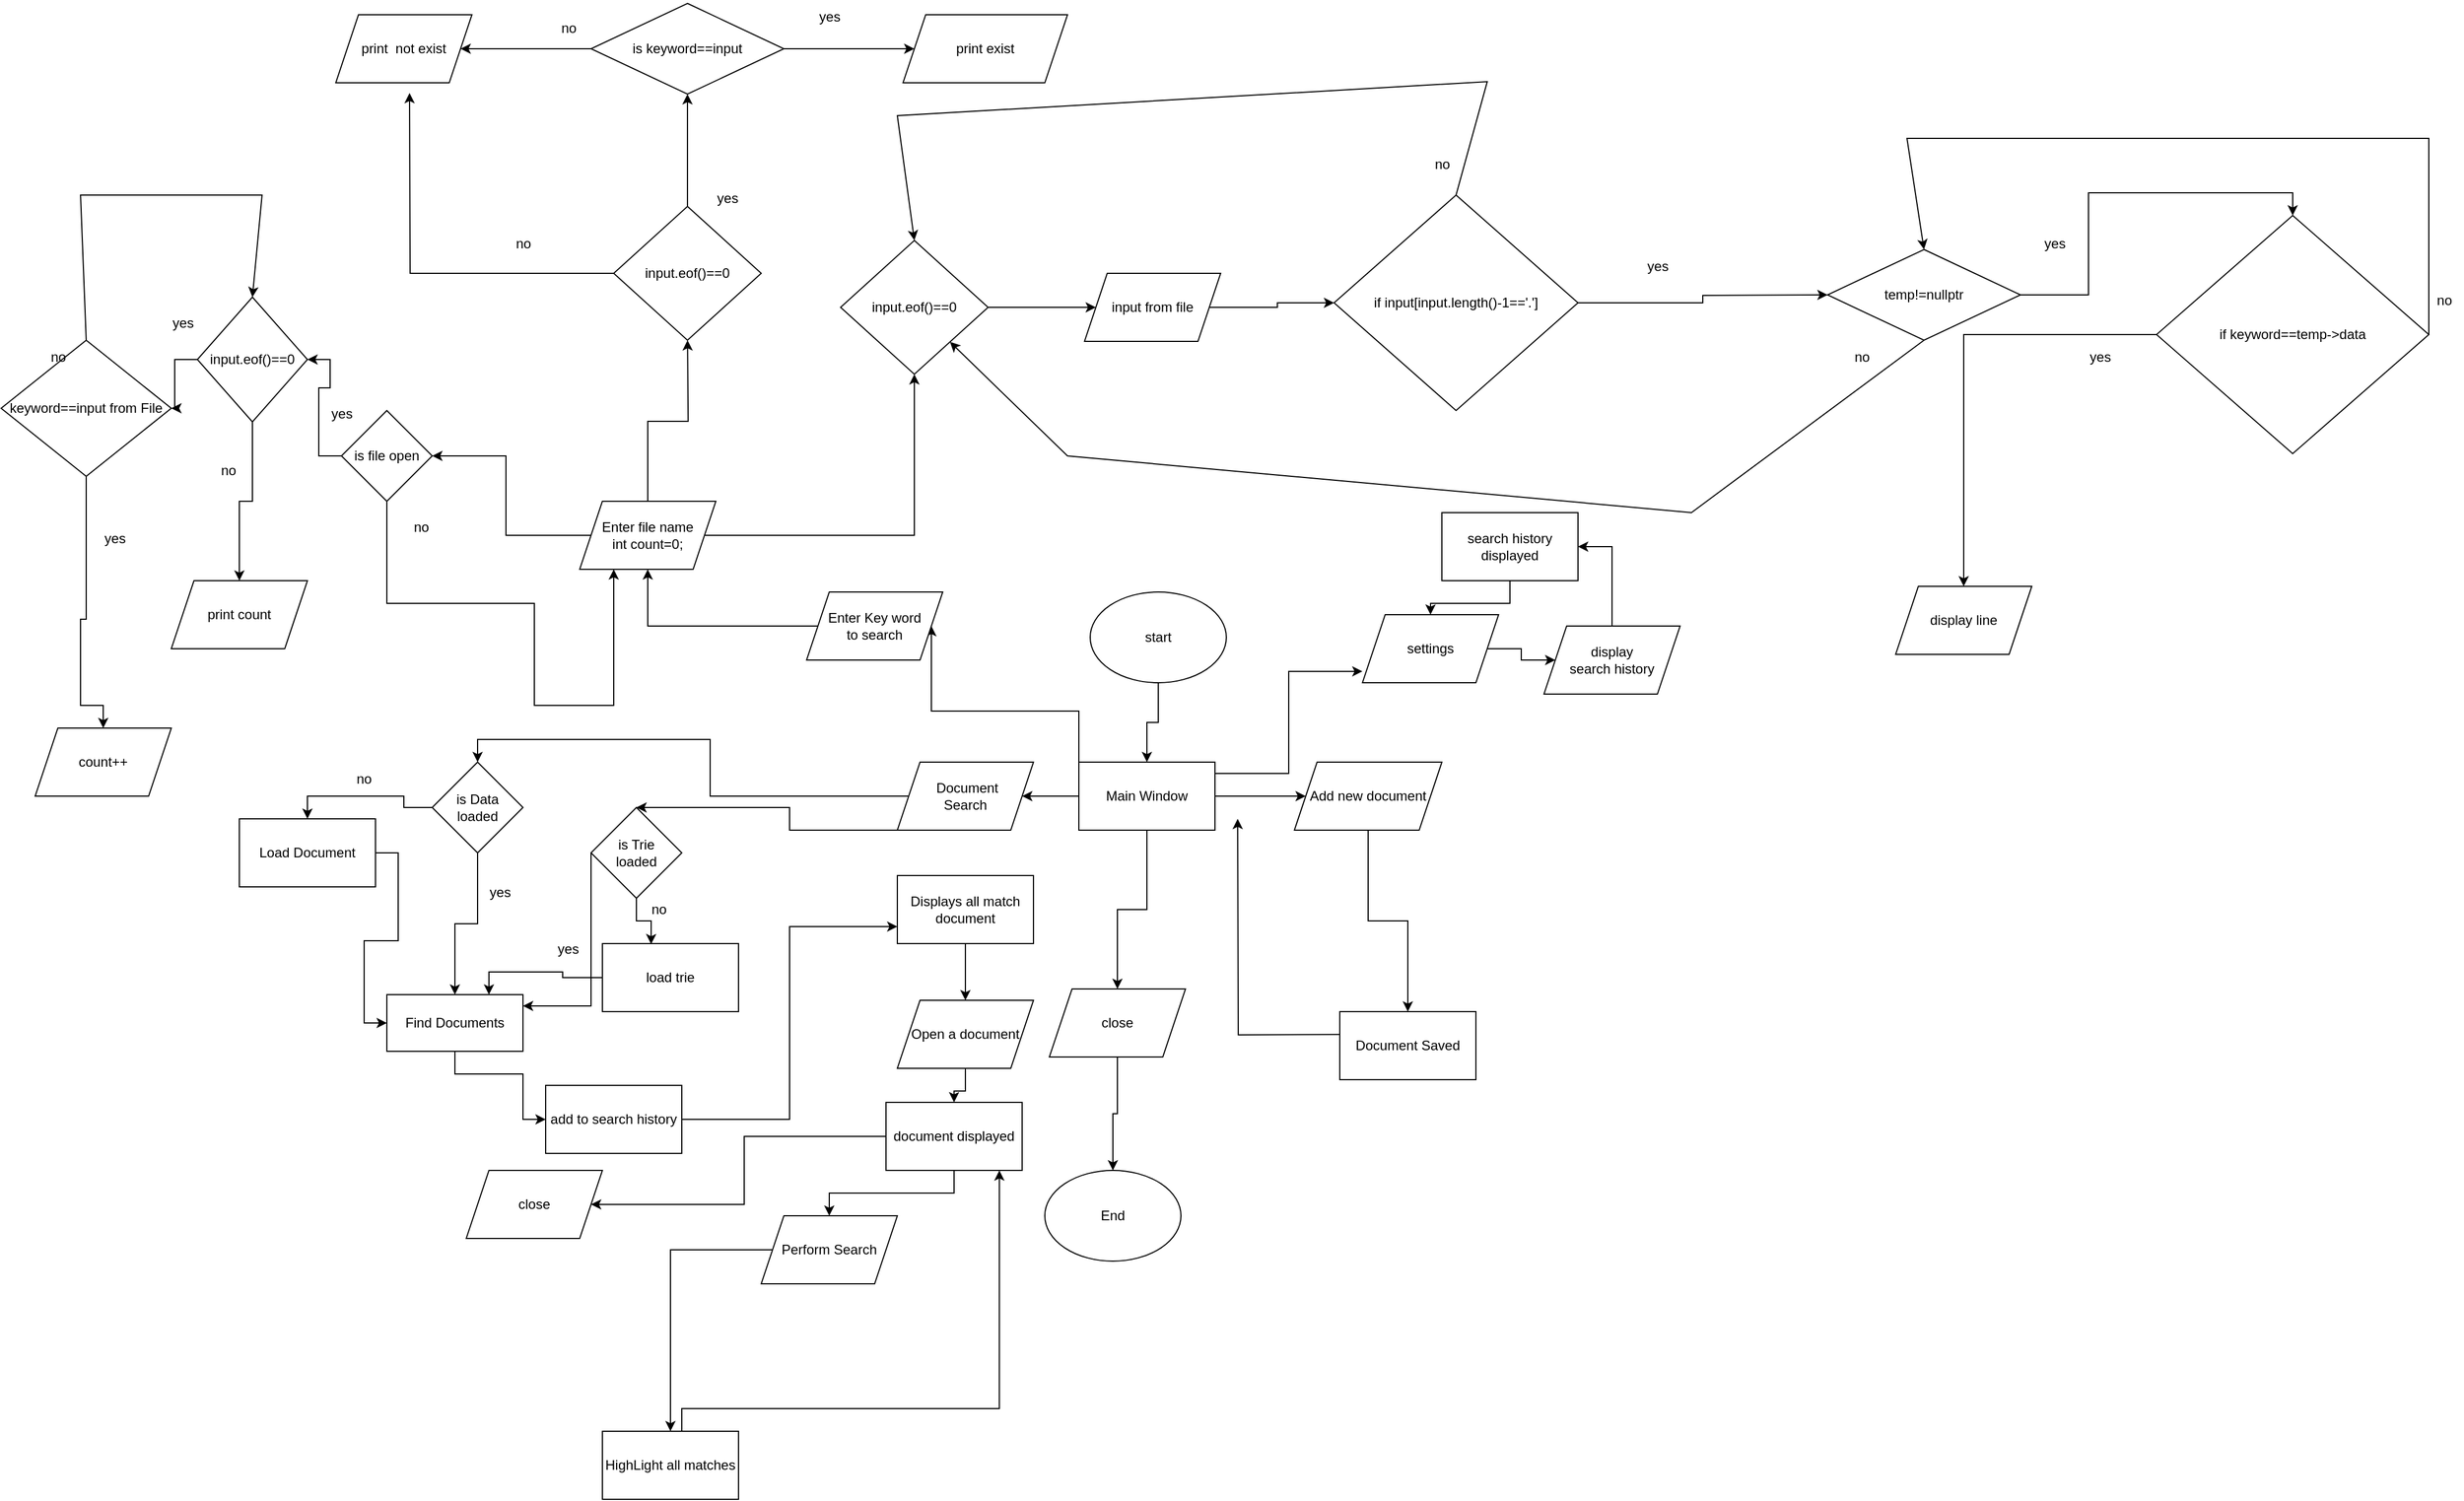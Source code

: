 <mxfile version="22.1.4" type="device">
  <diagram id="C5RBs43oDa-KdzZeNtuy" name="Page-1">
    <mxGraphModel dx="2083" dy="1688" grid="1" gridSize="10" guides="1" tooltips="1" connect="1" arrows="1" fold="1" page="1" pageScale="1" pageWidth="827" pageHeight="1169" math="0" shadow="0">
      <root>
        <mxCell id="WIyWlLk6GJQsqaUBKTNV-0" />
        <mxCell id="WIyWlLk6GJQsqaUBKTNV-1" parent="WIyWlLk6GJQsqaUBKTNV-0" />
        <mxCell id="SZy2DnvqH9q7Aidjh8Kh-2" style="edgeStyle=orthogonalEdgeStyle;rounded=0;orthogonalLoop=1;jettySize=auto;html=1;" parent="WIyWlLk6GJQsqaUBKTNV-1" source="SZy2DnvqH9q7Aidjh8Kh-0" target="SZy2DnvqH9q7Aidjh8Kh-1" edge="1">
          <mxGeometry relative="1" as="geometry" />
        </mxCell>
        <mxCell id="SZy2DnvqH9q7Aidjh8Kh-0" value="start" style="ellipse;whiteSpace=wrap;html=1;" parent="WIyWlLk6GJQsqaUBKTNV-1" vertex="1">
          <mxGeometry x="330" y="90" width="120" height="80" as="geometry" />
        </mxCell>
        <mxCell id="SZy2DnvqH9q7Aidjh8Kh-4" style="edgeStyle=orthogonalEdgeStyle;rounded=0;orthogonalLoop=1;jettySize=auto;html=1;entryX=1;entryY=0.5;entryDx=0;entryDy=0;" parent="WIyWlLk6GJQsqaUBKTNV-1" source="SZy2DnvqH9q7Aidjh8Kh-1" target="SZy2DnvqH9q7Aidjh8Kh-3" edge="1">
          <mxGeometry relative="1" as="geometry" />
        </mxCell>
        <mxCell id="SZy2DnvqH9q7Aidjh8Kh-19" style="edgeStyle=orthogonalEdgeStyle;rounded=0;orthogonalLoop=1;jettySize=auto;html=1;entryX=0;entryY=0.5;entryDx=0;entryDy=0;" parent="WIyWlLk6GJQsqaUBKTNV-1" source="SZy2DnvqH9q7Aidjh8Kh-1" target="SZy2DnvqH9q7Aidjh8Kh-18" edge="1">
          <mxGeometry relative="1" as="geometry" />
        </mxCell>
        <mxCell id="SZy2DnvqH9q7Aidjh8Kh-24" style="edgeStyle=orthogonalEdgeStyle;rounded=0;orthogonalLoop=1;jettySize=auto;html=1;entryX=0.5;entryY=0;entryDx=0;entryDy=0;" parent="WIyWlLk6GJQsqaUBKTNV-1" source="SZy2DnvqH9q7Aidjh8Kh-1" target="SZy2DnvqH9q7Aidjh8Kh-23" edge="1">
          <mxGeometry relative="1" as="geometry" />
        </mxCell>
        <mxCell id="oERIax1pWYj0Qw-6-vQE-2" style="edgeStyle=orthogonalEdgeStyle;rounded=0;orthogonalLoop=1;jettySize=auto;html=1;exitX=0;exitY=0;exitDx=0;exitDy=0;entryX=1;entryY=0.5;entryDx=0;entryDy=0;" parent="WIyWlLk6GJQsqaUBKTNV-1" source="SZy2DnvqH9q7Aidjh8Kh-1" target="oERIax1pWYj0Qw-6-vQE-0" edge="1">
          <mxGeometry relative="1" as="geometry" />
        </mxCell>
        <mxCell id="SZy2DnvqH9q7Aidjh8Kh-1" value="Main Window" style="rounded=0;whiteSpace=wrap;html=1;" parent="WIyWlLk6GJQsqaUBKTNV-1" vertex="1">
          <mxGeometry x="320" y="240" width="120" height="60" as="geometry" />
        </mxCell>
        <mxCell id="cHLCm-KbOeKaRvenmFyr-2" style="edgeStyle=orthogonalEdgeStyle;rounded=0;orthogonalLoop=1;jettySize=auto;html=1;entryX=0.5;entryY=0;entryDx=0;entryDy=0;" parent="WIyWlLk6GJQsqaUBKTNV-1" source="SZy2DnvqH9q7Aidjh8Kh-3" target="cHLCm-KbOeKaRvenmFyr-1" edge="1">
          <mxGeometry relative="1" as="geometry" />
        </mxCell>
        <mxCell id="cHLCm-KbOeKaRvenmFyr-12" style="edgeStyle=orthogonalEdgeStyle;rounded=0;orthogonalLoop=1;jettySize=auto;html=1;entryX=0.5;entryY=0;entryDx=0;entryDy=0;" parent="WIyWlLk6GJQsqaUBKTNV-1" source="SZy2DnvqH9q7Aidjh8Kh-3" target="cHLCm-KbOeKaRvenmFyr-11" edge="1">
          <mxGeometry relative="1" as="geometry">
            <Array as="points">
              <mxPoint x="65" y="300" />
              <mxPoint x="65" y="280" />
            </Array>
          </mxGeometry>
        </mxCell>
        <mxCell id="SZy2DnvqH9q7Aidjh8Kh-3" value="&amp;nbsp;Document&lt;br&gt;Search" style="shape=parallelogram;perimeter=parallelogramPerimeter;whiteSpace=wrap;html=1;fixedSize=1;" parent="WIyWlLk6GJQsqaUBKTNV-1" vertex="1">
          <mxGeometry x="160" y="240" width="120" height="60" as="geometry" />
        </mxCell>
        <mxCell id="SZy2DnvqH9q7Aidjh8Kh-8" style="edgeStyle=orthogonalEdgeStyle;rounded=0;orthogonalLoop=1;jettySize=auto;html=1;entryX=0.5;entryY=0;entryDx=0;entryDy=0;" parent="WIyWlLk6GJQsqaUBKTNV-1" source="SZy2DnvqH9q7Aidjh8Kh-5" target="SZy2DnvqH9q7Aidjh8Kh-7" edge="1">
          <mxGeometry relative="1" as="geometry" />
        </mxCell>
        <mxCell id="SZy2DnvqH9q7Aidjh8Kh-5" value="Displays all match document" style="rounded=0;whiteSpace=wrap;html=1;" parent="WIyWlLk6GJQsqaUBKTNV-1" vertex="1">
          <mxGeometry x="160" y="340" width="120" height="60" as="geometry" />
        </mxCell>
        <mxCell id="SZy2DnvqH9q7Aidjh8Kh-10" style="edgeStyle=orthogonalEdgeStyle;rounded=0;orthogonalLoop=1;jettySize=auto;html=1;entryX=0.5;entryY=0;entryDx=0;entryDy=0;" parent="WIyWlLk6GJQsqaUBKTNV-1" source="SZy2DnvqH9q7Aidjh8Kh-7" target="SZy2DnvqH9q7Aidjh8Kh-9" edge="1">
          <mxGeometry relative="1" as="geometry" />
        </mxCell>
        <mxCell id="SZy2DnvqH9q7Aidjh8Kh-7" value="Open a document" style="shape=parallelogram;perimeter=parallelogramPerimeter;whiteSpace=wrap;html=1;fixedSize=1;" parent="WIyWlLk6GJQsqaUBKTNV-1" vertex="1">
          <mxGeometry x="160" y="450" width="120" height="60" as="geometry" />
        </mxCell>
        <mxCell id="SZy2DnvqH9q7Aidjh8Kh-12" style="edgeStyle=orthogonalEdgeStyle;rounded=0;orthogonalLoop=1;jettySize=auto;html=1;entryX=0.5;entryY=0;entryDx=0;entryDy=0;" parent="WIyWlLk6GJQsqaUBKTNV-1" source="SZy2DnvqH9q7Aidjh8Kh-9" target="SZy2DnvqH9q7Aidjh8Kh-11" edge="1">
          <mxGeometry relative="1" as="geometry" />
        </mxCell>
        <mxCell id="SZy2DnvqH9q7Aidjh8Kh-16" style="edgeStyle=orthogonalEdgeStyle;rounded=0;orthogonalLoop=1;jettySize=auto;html=1;entryX=1;entryY=0.5;entryDx=0;entryDy=0;" parent="WIyWlLk6GJQsqaUBKTNV-1" source="SZy2DnvqH9q7Aidjh8Kh-9" target="SZy2DnvqH9q7Aidjh8Kh-15" edge="1">
          <mxGeometry relative="1" as="geometry" />
        </mxCell>
        <mxCell id="SZy2DnvqH9q7Aidjh8Kh-9" value="document displayed" style="rounded=0;whiteSpace=wrap;html=1;" parent="WIyWlLk6GJQsqaUBKTNV-1" vertex="1">
          <mxGeometry x="150" y="540" width="120" height="60" as="geometry" />
        </mxCell>
        <mxCell id="SZy2DnvqH9q7Aidjh8Kh-14" style="edgeStyle=orthogonalEdgeStyle;rounded=0;orthogonalLoop=1;jettySize=auto;html=1;entryX=0.5;entryY=0;entryDx=0;entryDy=0;" parent="WIyWlLk6GJQsqaUBKTNV-1" source="SZy2DnvqH9q7Aidjh8Kh-11" target="SZy2DnvqH9q7Aidjh8Kh-13" edge="1">
          <mxGeometry relative="1" as="geometry" />
        </mxCell>
        <mxCell id="SZy2DnvqH9q7Aidjh8Kh-11" value="Perform Search" style="shape=parallelogram;perimeter=parallelogramPerimeter;whiteSpace=wrap;html=1;fixedSize=1;" parent="WIyWlLk6GJQsqaUBKTNV-1" vertex="1">
          <mxGeometry x="40" y="640" width="120" height="60" as="geometry" />
        </mxCell>
        <mxCell id="SZy2DnvqH9q7Aidjh8Kh-27" style="edgeStyle=orthogonalEdgeStyle;rounded=0;orthogonalLoop=1;jettySize=auto;html=1;entryX=0.75;entryY=1;entryDx=0;entryDy=0;" parent="WIyWlLk6GJQsqaUBKTNV-1" edge="1">
          <mxGeometry relative="1" as="geometry">
            <Array as="points">
              <mxPoint x="-30.07" y="810" />
              <mxPoint x="249.93" y="810" />
            </Array>
            <mxPoint x="-30.003" y="830" as="sourcePoint" />
            <mxPoint x="249.93" y="600" as="targetPoint" />
          </mxGeometry>
        </mxCell>
        <mxCell id="SZy2DnvqH9q7Aidjh8Kh-13" value="HighLight all matches" style="rounded=0;whiteSpace=wrap;html=1;" parent="WIyWlLk6GJQsqaUBKTNV-1" vertex="1">
          <mxGeometry x="-100" y="830" width="120" height="60" as="geometry" />
        </mxCell>
        <mxCell id="SZy2DnvqH9q7Aidjh8Kh-15" value="close" style="shape=parallelogram;perimeter=parallelogramPerimeter;whiteSpace=wrap;html=1;fixedSize=1;" parent="WIyWlLk6GJQsqaUBKTNV-1" vertex="1">
          <mxGeometry x="-220" y="600" width="120" height="60" as="geometry" />
        </mxCell>
        <mxCell id="SZy2DnvqH9q7Aidjh8Kh-21" style="edgeStyle=orthogonalEdgeStyle;rounded=0;orthogonalLoop=1;jettySize=auto;html=1;entryX=0.5;entryY=0;entryDx=0;entryDy=0;" parent="WIyWlLk6GJQsqaUBKTNV-1" source="SZy2DnvqH9q7Aidjh8Kh-18" target="SZy2DnvqH9q7Aidjh8Kh-20" edge="1">
          <mxGeometry relative="1" as="geometry" />
        </mxCell>
        <mxCell id="SZy2DnvqH9q7Aidjh8Kh-18" value="Add new document" style="shape=parallelogram;perimeter=parallelogramPerimeter;whiteSpace=wrap;html=1;fixedSize=1;" parent="WIyWlLk6GJQsqaUBKTNV-1" vertex="1">
          <mxGeometry x="510" y="240" width="130" height="60" as="geometry" />
        </mxCell>
        <mxCell id="SZy2DnvqH9q7Aidjh8Kh-22" style="edgeStyle=orthogonalEdgeStyle;rounded=0;orthogonalLoop=1;jettySize=auto;html=1;entryX=0.75;entryY=1;entryDx=0;entryDy=0;" parent="WIyWlLk6GJQsqaUBKTNV-1" edge="1">
          <mxGeometry relative="1" as="geometry">
            <mxPoint x="590" y="480" as="sourcePoint" />
            <mxPoint x="460" y="290" as="targetPoint" />
          </mxGeometry>
        </mxCell>
        <mxCell id="SZy2DnvqH9q7Aidjh8Kh-20" value="Document Saved" style="rounded=0;whiteSpace=wrap;html=1;" parent="WIyWlLk6GJQsqaUBKTNV-1" vertex="1">
          <mxGeometry x="550" y="460" width="120" height="60" as="geometry" />
        </mxCell>
        <mxCell id="SZy2DnvqH9q7Aidjh8Kh-26" style="edgeStyle=orthogonalEdgeStyle;rounded=0;orthogonalLoop=1;jettySize=auto;html=1;" parent="WIyWlLk6GJQsqaUBKTNV-1" source="SZy2DnvqH9q7Aidjh8Kh-23" target="SZy2DnvqH9q7Aidjh8Kh-25" edge="1">
          <mxGeometry relative="1" as="geometry" />
        </mxCell>
        <mxCell id="SZy2DnvqH9q7Aidjh8Kh-23" value="close" style="shape=parallelogram;perimeter=parallelogramPerimeter;whiteSpace=wrap;html=1;fixedSize=1;" parent="WIyWlLk6GJQsqaUBKTNV-1" vertex="1">
          <mxGeometry x="294" y="440" width="120" height="60" as="geometry" />
        </mxCell>
        <mxCell id="SZy2DnvqH9q7Aidjh8Kh-25" value="End" style="ellipse;whiteSpace=wrap;html=1;" parent="WIyWlLk6GJQsqaUBKTNV-1" vertex="1">
          <mxGeometry x="290" y="600" width="120" height="80" as="geometry" />
        </mxCell>
        <mxCell id="cHLCm-KbOeKaRvenmFyr-4" value="" style="edgeStyle=orthogonalEdgeStyle;rounded=0;orthogonalLoop=1;jettySize=auto;html=1;" parent="WIyWlLk6GJQsqaUBKTNV-1" source="cHLCm-KbOeKaRvenmFyr-1" target="cHLCm-KbOeKaRvenmFyr-3" edge="1">
          <mxGeometry relative="1" as="geometry" />
        </mxCell>
        <mxCell id="cHLCm-KbOeKaRvenmFyr-19" style="edgeStyle=orthogonalEdgeStyle;rounded=0;orthogonalLoop=1;jettySize=auto;html=1;entryX=0.5;entryY=0;entryDx=0;entryDy=0;" parent="WIyWlLk6GJQsqaUBKTNV-1" source="cHLCm-KbOeKaRvenmFyr-1" target="cHLCm-KbOeKaRvenmFyr-6" edge="1">
          <mxGeometry relative="1" as="geometry" />
        </mxCell>
        <mxCell id="cHLCm-KbOeKaRvenmFyr-1" value="is Data &lt;br&gt;loaded" style="rhombus;whiteSpace=wrap;html=1;" parent="WIyWlLk6GJQsqaUBKTNV-1" vertex="1">
          <mxGeometry x="-250" y="240" width="80" height="80" as="geometry" />
        </mxCell>
        <mxCell id="NJsa9bvgBDqHbi6Z6qVn-8" style="edgeStyle=orthogonalEdgeStyle;rounded=0;orthogonalLoop=1;jettySize=auto;html=1;entryX=0;entryY=0.5;entryDx=0;entryDy=0;" edge="1" parent="WIyWlLk6GJQsqaUBKTNV-1" source="cHLCm-KbOeKaRvenmFyr-3" target="NJsa9bvgBDqHbi6Z6qVn-7">
          <mxGeometry relative="1" as="geometry">
            <Array as="points">
              <mxPoint x="-230" y="515" />
              <mxPoint x="-170" y="515" />
              <mxPoint x="-170" y="555" />
            </Array>
          </mxGeometry>
        </mxCell>
        <mxCell id="cHLCm-KbOeKaRvenmFyr-3" value="Find Documents" style="rounded=0;whiteSpace=wrap;html=1;" parent="WIyWlLk6GJQsqaUBKTNV-1" vertex="1">
          <mxGeometry x="-290" y="445" width="120" height="50" as="geometry" />
        </mxCell>
        <mxCell id="cHLCm-KbOeKaRvenmFyr-5" value="yes" style="text;html=1;strokeColor=none;fillColor=none;align=center;verticalAlign=middle;whiteSpace=wrap;rounded=0;" parent="WIyWlLk6GJQsqaUBKTNV-1" vertex="1">
          <mxGeometry x="-220" y="340" width="60" height="30" as="geometry" />
        </mxCell>
        <mxCell id="cHLCm-KbOeKaRvenmFyr-8" style="edgeStyle=orthogonalEdgeStyle;rounded=0;orthogonalLoop=1;jettySize=auto;html=1;entryX=0;entryY=0.5;entryDx=0;entryDy=0;" parent="WIyWlLk6GJQsqaUBKTNV-1" source="cHLCm-KbOeKaRvenmFyr-6" target="cHLCm-KbOeKaRvenmFyr-3" edge="1">
          <mxGeometry relative="1" as="geometry" />
        </mxCell>
        <mxCell id="cHLCm-KbOeKaRvenmFyr-6" value="Load Document" style="rounded=0;whiteSpace=wrap;html=1;" parent="WIyWlLk6GJQsqaUBKTNV-1" vertex="1">
          <mxGeometry x="-420" y="290" width="120" height="60" as="geometry" />
        </mxCell>
        <mxCell id="cHLCm-KbOeKaRvenmFyr-14" style="edgeStyle=orthogonalEdgeStyle;rounded=0;orthogonalLoop=1;jettySize=auto;html=1;" parent="WIyWlLk6GJQsqaUBKTNV-1" source="cHLCm-KbOeKaRvenmFyr-11" target="cHLCm-KbOeKaRvenmFyr-3" edge="1">
          <mxGeometry relative="1" as="geometry">
            <Array as="points">
              <mxPoint x="-110" y="455" />
            </Array>
          </mxGeometry>
        </mxCell>
        <mxCell id="cHLCm-KbOeKaRvenmFyr-11" value="is Trie &lt;br&gt;loaded" style="rhombus;whiteSpace=wrap;html=1;" parent="WIyWlLk6GJQsqaUBKTNV-1" vertex="1">
          <mxGeometry x="-110" y="280" width="80" height="80" as="geometry" />
        </mxCell>
        <mxCell id="cHLCm-KbOeKaRvenmFyr-15" value="yes" style="text;html=1;strokeColor=none;fillColor=none;align=center;verticalAlign=middle;whiteSpace=wrap;rounded=0;" parent="WIyWlLk6GJQsqaUBKTNV-1" vertex="1">
          <mxGeometry x="-160" y="390" width="60" height="30" as="geometry" />
        </mxCell>
        <mxCell id="cHLCm-KbOeKaRvenmFyr-20" value="no" style="text;html=1;strokeColor=none;fillColor=none;align=center;verticalAlign=middle;whiteSpace=wrap;rounded=0;" parent="WIyWlLk6GJQsqaUBKTNV-1" vertex="1">
          <mxGeometry x="-340" y="240" width="60" height="30" as="geometry" />
        </mxCell>
        <mxCell id="cHLCm-KbOeKaRvenmFyr-24" style="edgeStyle=orthogonalEdgeStyle;rounded=0;orthogonalLoop=1;jettySize=auto;html=1;entryX=0.75;entryY=0;entryDx=0;entryDy=0;" parent="WIyWlLk6GJQsqaUBKTNV-1" source="cHLCm-KbOeKaRvenmFyr-21" target="cHLCm-KbOeKaRvenmFyr-3" edge="1">
          <mxGeometry relative="1" as="geometry" />
        </mxCell>
        <mxCell id="cHLCm-KbOeKaRvenmFyr-21" value="load trie" style="rounded=0;whiteSpace=wrap;html=1;" parent="WIyWlLk6GJQsqaUBKTNV-1" vertex="1">
          <mxGeometry x="-100" y="400" width="120" height="60" as="geometry" />
        </mxCell>
        <mxCell id="cHLCm-KbOeKaRvenmFyr-22" style="edgeStyle=orthogonalEdgeStyle;rounded=0;orthogonalLoop=1;jettySize=auto;html=1;entryX=0.358;entryY=0.009;entryDx=0;entryDy=0;entryPerimeter=0;" parent="WIyWlLk6GJQsqaUBKTNV-1" source="cHLCm-KbOeKaRvenmFyr-11" target="cHLCm-KbOeKaRvenmFyr-21" edge="1">
          <mxGeometry relative="1" as="geometry" />
        </mxCell>
        <mxCell id="cHLCm-KbOeKaRvenmFyr-23" value="no" style="text;html=1;strokeColor=none;fillColor=none;align=center;verticalAlign=middle;whiteSpace=wrap;rounded=0;" parent="WIyWlLk6GJQsqaUBKTNV-1" vertex="1">
          <mxGeometry x="-80" y="355" width="60" height="30" as="geometry" />
        </mxCell>
        <mxCell id="oERIax1pWYj0Qw-6-vQE-4" value="" style="edgeStyle=orthogonalEdgeStyle;rounded=0;orthogonalLoop=1;jettySize=auto;html=1;" parent="WIyWlLk6GJQsqaUBKTNV-1" source="oERIax1pWYj0Qw-6-vQE-0" target="oERIax1pWYj0Qw-6-vQE-3" edge="1">
          <mxGeometry relative="1" as="geometry" />
        </mxCell>
        <mxCell id="oERIax1pWYj0Qw-6-vQE-0" value="Enter Key word&lt;br&gt;to search" style="shape=parallelogram;perimeter=parallelogramPerimeter;whiteSpace=wrap;html=1;fixedSize=1;" parent="WIyWlLk6GJQsqaUBKTNV-1" vertex="1">
          <mxGeometry x="80" y="90" width="120" height="60" as="geometry" />
        </mxCell>
        <mxCell id="oERIax1pWYj0Qw-6-vQE-6" value="" style="edgeStyle=orthogonalEdgeStyle;rounded=0;orthogonalLoop=1;jettySize=auto;html=1;" parent="WIyWlLk6GJQsqaUBKTNV-1" source="oERIax1pWYj0Qw-6-vQE-3" target="oERIax1pWYj0Qw-6-vQE-5" edge="1">
          <mxGeometry relative="1" as="geometry" />
        </mxCell>
        <mxCell id="oERIax1pWYj0Qw-6-vQE-29" value="" style="edgeStyle=orthogonalEdgeStyle;rounded=0;orthogonalLoop=1;jettySize=auto;html=1;" parent="WIyWlLk6GJQsqaUBKTNV-1" source="oERIax1pWYj0Qw-6-vQE-3" edge="1">
          <mxGeometry relative="1" as="geometry">
            <mxPoint x="-24.941" y="-132" as="targetPoint" />
          </mxGeometry>
        </mxCell>
        <mxCell id="oERIax1pWYj0Qw-6-vQE-43" style="edgeStyle=orthogonalEdgeStyle;rounded=0;orthogonalLoop=1;jettySize=auto;html=1;entryX=0.5;entryY=1;entryDx=0;entryDy=0;" parent="WIyWlLk6GJQsqaUBKTNV-1" source="oERIax1pWYj0Qw-6-vQE-3" target="oERIax1pWYj0Qw-6-vQE-42" edge="1">
          <mxGeometry relative="1" as="geometry">
            <mxPoint x="180" y="-90" as="targetPoint" />
          </mxGeometry>
        </mxCell>
        <mxCell id="oERIax1pWYj0Qw-6-vQE-3" value="Enter file name&lt;br&gt;int count=0;" style="shape=parallelogram;perimeter=parallelogramPerimeter;whiteSpace=wrap;html=1;fixedSize=1;" parent="WIyWlLk6GJQsqaUBKTNV-1" vertex="1">
          <mxGeometry x="-120" y="10" width="120" height="60" as="geometry" />
        </mxCell>
        <mxCell id="oERIax1pWYj0Qw-6-vQE-8" style="edgeStyle=orthogonalEdgeStyle;rounded=0;orthogonalLoop=1;jettySize=auto;html=1;entryX=0.25;entryY=1;entryDx=0;entryDy=0;" parent="WIyWlLk6GJQsqaUBKTNV-1" source="oERIax1pWYj0Qw-6-vQE-5" target="oERIax1pWYj0Qw-6-vQE-3" edge="1">
          <mxGeometry relative="1" as="geometry">
            <mxPoint x="-120" y="180" as="targetPoint" />
            <Array as="points">
              <mxPoint x="-290" y="100" />
              <mxPoint x="-160" y="100" />
              <mxPoint x="-160" y="190" />
              <mxPoint x="-90" y="190" />
            </Array>
          </mxGeometry>
        </mxCell>
        <mxCell id="oERIax1pWYj0Qw-6-vQE-18" style="edgeStyle=orthogonalEdgeStyle;rounded=0;orthogonalLoop=1;jettySize=auto;html=1;entryX=1;entryY=0.5;entryDx=0;entryDy=0;" parent="WIyWlLk6GJQsqaUBKTNV-1" source="oERIax1pWYj0Qw-6-vQE-5" target="oERIax1pWYj0Qw-6-vQE-17" edge="1">
          <mxGeometry relative="1" as="geometry" />
        </mxCell>
        <mxCell id="oERIax1pWYj0Qw-6-vQE-5" value="is file open" style="rhombus;whiteSpace=wrap;html=1;" parent="WIyWlLk6GJQsqaUBKTNV-1" vertex="1">
          <mxGeometry x="-330" y="-70" width="80" height="80" as="geometry" />
        </mxCell>
        <mxCell id="oERIax1pWYj0Qw-6-vQE-9" value="no" style="text;html=1;align=center;verticalAlign=middle;resizable=0;points=[];autosize=1;strokeColor=none;fillColor=none;" parent="WIyWlLk6GJQsqaUBKTNV-1" vertex="1">
          <mxGeometry x="-280" y="18" width="40" height="30" as="geometry" />
        </mxCell>
        <mxCell id="oERIax1pWYj0Qw-6-vQE-14" style="edgeStyle=orthogonalEdgeStyle;rounded=0;orthogonalLoop=1;jettySize=auto;html=1;entryX=0.5;entryY=0;entryDx=0;entryDy=0;" parent="WIyWlLk6GJQsqaUBKTNV-1" source="oERIax1pWYj0Qw-6-vQE-10" target="oERIax1pWYj0Qw-6-vQE-16" edge="1">
          <mxGeometry relative="1" as="geometry">
            <mxPoint x="-485" y="190" as="targetPoint" />
            <Array as="points">
              <mxPoint x="-555" y="114" />
              <mxPoint x="-560" y="114" />
              <mxPoint x="-560" y="190" />
              <mxPoint x="-540" y="190" />
            </Array>
          </mxGeometry>
        </mxCell>
        <mxCell id="oERIax1pWYj0Qw-6-vQE-10" value="keyword==input from File" style="rhombus;whiteSpace=wrap;html=1;" parent="WIyWlLk6GJQsqaUBKTNV-1" vertex="1">
          <mxGeometry x="-630" y="-132" width="150" height="120" as="geometry" />
        </mxCell>
        <mxCell id="oERIax1pWYj0Qw-6-vQE-13" value="yes" style="text;html=1;align=center;verticalAlign=middle;resizable=0;points=[];autosize=1;strokeColor=none;fillColor=none;" parent="WIyWlLk6GJQsqaUBKTNV-1" vertex="1">
          <mxGeometry x="-350" y="-82" width="40" height="30" as="geometry" />
        </mxCell>
        <mxCell id="oERIax1pWYj0Qw-6-vQE-15" value="yes" style="text;html=1;align=center;verticalAlign=middle;resizable=0;points=[];autosize=1;strokeColor=none;fillColor=none;" parent="WIyWlLk6GJQsqaUBKTNV-1" vertex="1">
          <mxGeometry x="-550" y="28" width="40" height="30" as="geometry" />
        </mxCell>
        <mxCell id="oERIax1pWYj0Qw-6-vQE-16" value="count++" style="shape=parallelogram;perimeter=parallelogramPerimeter;whiteSpace=wrap;html=1;fixedSize=1;" parent="WIyWlLk6GJQsqaUBKTNV-1" vertex="1">
          <mxGeometry x="-600" y="210" width="120" height="60" as="geometry" />
        </mxCell>
        <mxCell id="oERIax1pWYj0Qw-6-vQE-19" style="edgeStyle=orthogonalEdgeStyle;rounded=0;orthogonalLoop=1;jettySize=auto;html=1;" parent="WIyWlLk6GJQsqaUBKTNV-1" source="oERIax1pWYj0Qw-6-vQE-17" target="oERIax1pWYj0Qw-6-vQE-10" edge="1">
          <mxGeometry relative="1" as="geometry" />
        </mxCell>
        <mxCell id="oERIax1pWYj0Qw-6-vQE-22" style="edgeStyle=orthogonalEdgeStyle;rounded=0;orthogonalLoop=1;jettySize=auto;html=1;exitX=0.5;exitY=1;exitDx=0;exitDy=0;entryX=0.5;entryY=0;entryDx=0;entryDy=0;" parent="WIyWlLk6GJQsqaUBKTNV-1" source="oERIax1pWYj0Qw-6-vQE-17" target="oERIax1pWYj0Qw-6-vQE-21" edge="1">
          <mxGeometry relative="1" as="geometry" />
        </mxCell>
        <mxCell id="oERIax1pWYj0Qw-6-vQE-17" value="input.eof()==0" style="rhombus;whiteSpace=wrap;html=1;" parent="WIyWlLk6GJQsqaUBKTNV-1" vertex="1">
          <mxGeometry x="-457" y="-170" width="97" height="110" as="geometry" />
        </mxCell>
        <mxCell id="oERIax1pWYj0Qw-6-vQE-20" value="yes&lt;br&gt;" style="text;html=1;align=center;verticalAlign=middle;resizable=0;points=[];autosize=1;strokeColor=none;fillColor=none;" parent="WIyWlLk6GJQsqaUBKTNV-1" vertex="1">
          <mxGeometry x="-490" y="-162" width="40" height="30" as="geometry" />
        </mxCell>
        <mxCell id="oERIax1pWYj0Qw-6-vQE-21" value="print count" style="shape=parallelogram;perimeter=parallelogramPerimeter;whiteSpace=wrap;html=1;fixedSize=1;" parent="WIyWlLk6GJQsqaUBKTNV-1" vertex="1">
          <mxGeometry x="-480" y="80" width="120" height="60" as="geometry" />
        </mxCell>
        <mxCell id="oERIax1pWYj0Qw-6-vQE-23" value="no" style="text;html=1;align=center;verticalAlign=middle;resizable=0;points=[];autosize=1;strokeColor=none;fillColor=none;" parent="WIyWlLk6GJQsqaUBKTNV-1" vertex="1">
          <mxGeometry x="-450" y="-32" width="40" height="30" as="geometry" />
        </mxCell>
        <mxCell id="oERIax1pWYj0Qw-6-vQE-26" value="" style="endArrow=classic;html=1;rounded=0;entryX=0.5;entryY=0;entryDx=0;entryDy=0;exitX=0.5;exitY=0;exitDx=0;exitDy=0;" parent="WIyWlLk6GJQsqaUBKTNV-1" source="oERIax1pWYj0Qw-6-vQE-10" target="oERIax1pWYj0Qw-6-vQE-17" edge="1">
          <mxGeometry width="50" height="50" relative="1" as="geometry">
            <mxPoint x="-550" y="-110" as="sourcePoint" />
            <mxPoint x="-390" y="-260" as="targetPoint" />
            <Array as="points">
              <mxPoint x="-560" y="-260" />
              <mxPoint x="-480" y="-260" />
              <mxPoint x="-400" y="-260" />
            </Array>
          </mxGeometry>
        </mxCell>
        <mxCell id="oERIax1pWYj0Qw-6-vQE-27" value="no" style="text;html=1;align=center;verticalAlign=middle;resizable=0;points=[];autosize=1;strokeColor=none;fillColor=none;" parent="WIyWlLk6GJQsqaUBKTNV-1" vertex="1">
          <mxGeometry x="-600" y="-132" width="40" height="30" as="geometry" />
        </mxCell>
        <mxCell id="oERIax1pWYj0Qw-6-vQE-32" value="" style="edgeStyle=orthogonalEdgeStyle;rounded=0;orthogonalLoop=1;jettySize=auto;html=1;" parent="WIyWlLk6GJQsqaUBKTNV-1" source="oERIax1pWYj0Qw-6-vQE-30" target="oERIax1pWYj0Qw-6-vQE-31" edge="1">
          <mxGeometry relative="1" as="geometry" />
        </mxCell>
        <mxCell id="oERIax1pWYj0Qw-6-vQE-40" style="edgeStyle=orthogonalEdgeStyle;rounded=0;orthogonalLoop=1;jettySize=auto;html=1;" parent="WIyWlLk6GJQsqaUBKTNV-1" source="oERIax1pWYj0Qw-6-vQE-30" edge="1">
          <mxGeometry relative="1" as="geometry">
            <mxPoint x="-270" y="-350" as="targetPoint" />
          </mxGeometry>
        </mxCell>
        <mxCell id="oERIax1pWYj0Qw-6-vQE-30" value="input.eof()==0" style="rhombus;whiteSpace=wrap;html=1;" parent="WIyWlLk6GJQsqaUBKTNV-1" vertex="1">
          <mxGeometry x="-90" y="-250" width="130" height="118" as="geometry" />
        </mxCell>
        <mxCell id="oERIax1pWYj0Qw-6-vQE-35" value="" style="edgeStyle=orthogonalEdgeStyle;rounded=0;orthogonalLoop=1;jettySize=auto;html=1;" parent="WIyWlLk6GJQsqaUBKTNV-1" source="oERIax1pWYj0Qw-6-vQE-31" target="oERIax1pWYj0Qw-6-vQE-34" edge="1">
          <mxGeometry relative="1" as="geometry" />
        </mxCell>
        <mxCell id="oERIax1pWYj0Qw-6-vQE-38" value="" style="edgeStyle=orthogonalEdgeStyle;rounded=0;orthogonalLoop=1;jettySize=auto;html=1;" parent="WIyWlLk6GJQsqaUBKTNV-1" source="oERIax1pWYj0Qw-6-vQE-31" target="oERIax1pWYj0Qw-6-vQE-37" edge="1">
          <mxGeometry relative="1" as="geometry" />
        </mxCell>
        <mxCell id="oERIax1pWYj0Qw-6-vQE-31" value="is keyword==input" style="rhombus;whiteSpace=wrap;html=1;" parent="WIyWlLk6GJQsqaUBKTNV-1" vertex="1">
          <mxGeometry x="-110" y="-429" width="170" height="80" as="geometry" />
        </mxCell>
        <mxCell id="oERIax1pWYj0Qw-6-vQE-33" value="yes&lt;br&gt;" style="text;html=1;align=center;verticalAlign=middle;resizable=0;points=[];autosize=1;strokeColor=none;fillColor=none;" parent="WIyWlLk6GJQsqaUBKTNV-1" vertex="1">
          <mxGeometry x="-10" y="-272" width="40" height="30" as="geometry" />
        </mxCell>
        <mxCell id="oERIax1pWYj0Qw-6-vQE-34" value="print exist&lt;br&gt;" style="shape=parallelogram;perimeter=parallelogramPerimeter;whiteSpace=wrap;html=1;fixedSize=1;" parent="WIyWlLk6GJQsqaUBKTNV-1" vertex="1">
          <mxGeometry x="165" y="-419" width="145" height="60" as="geometry" />
        </mxCell>
        <mxCell id="oERIax1pWYj0Qw-6-vQE-36" value="yes" style="text;html=1;align=center;verticalAlign=middle;resizable=0;points=[];autosize=1;strokeColor=none;fillColor=none;" parent="WIyWlLk6GJQsqaUBKTNV-1" vertex="1">
          <mxGeometry x="80" y="-432" width="40" height="30" as="geometry" />
        </mxCell>
        <mxCell id="oERIax1pWYj0Qw-6-vQE-37" value="print&amp;nbsp; not exist" style="shape=parallelogram;perimeter=parallelogramPerimeter;whiteSpace=wrap;html=1;fixedSize=1;" parent="WIyWlLk6GJQsqaUBKTNV-1" vertex="1">
          <mxGeometry x="-335" y="-419" width="120" height="60" as="geometry" />
        </mxCell>
        <mxCell id="oERIax1pWYj0Qw-6-vQE-39" value="no" style="text;html=1;align=center;verticalAlign=middle;resizable=0;points=[];autosize=1;strokeColor=none;fillColor=none;" parent="WIyWlLk6GJQsqaUBKTNV-1" vertex="1">
          <mxGeometry x="-150" y="-422" width="40" height="30" as="geometry" />
        </mxCell>
        <mxCell id="oERIax1pWYj0Qw-6-vQE-41" value="no&lt;br&gt;" style="text;html=1;align=center;verticalAlign=middle;resizable=0;points=[];autosize=1;strokeColor=none;fillColor=none;" parent="WIyWlLk6GJQsqaUBKTNV-1" vertex="1">
          <mxGeometry x="-190" y="-232" width="40" height="30" as="geometry" />
        </mxCell>
        <mxCell id="oERIax1pWYj0Qw-6-vQE-45" value="" style="edgeStyle=orthogonalEdgeStyle;rounded=0;orthogonalLoop=1;jettySize=auto;html=1;" parent="WIyWlLk6GJQsqaUBKTNV-1" source="oERIax1pWYj0Qw-6-vQE-42" target="oERIax1pWYj0Qw-6-vQE-44" edge="1">
          <mxGeometry relative="1" as="geometry" />
        </mxCell>
        <mxCell id="oERIax1pWYj0Qw-6-vQE-42" value="input.eof()==0" style="rhombus;whiteSpace=wrap;html=1;" parent="WIyWlLk6GJQsqaUBKTNV-1" vertex="1">
          <mxGeometry x="110" y="-220" width="130" height="118" as="geometry" />
        </mxCell>
        <mxCell id="oERIax1pWYj0Qw-6-vQE-48" value="" style="edgeStyle=orthogonalEdgeStyle;rounded=0;orthogonalLoop=1;jettySize=auto;html=1;" parent="WIyWlLk6GJQsqaUBKTNV-1" source="oERIax1pWYj0Qw-6-vQE-44" target="oERIax1pWYj0Qw-6-vQE-47" edge="1">
          <mxGeometry relative="1" as="geometry" />
        </mxCell>
        <mxCell id="oERIax1pWYj0Qw-6-vQE-44" value="input from file" style="shape=parallelogram;perimeter=parallelogramPerimeter;whiteSpace=wrap;html=1;fixedSize=1;" parent="WIyWlLk6GJQsqaUBKTNV-1" vertex="1">
          <mxGeometry x="325" y="-191" width="120" height="60" as="geometry" />
        </mxCell>
        <mxCell id="oERIax1pWYj0Qw-6-vQE-51" value="" style="edgeStyle=orthogonalEdgeStyle;rounded=0;orthogonalLoop=1;jettySize=auto;html=1;" parent="WIyWlLk6GJQsqaUBKTNV-1" source="oERIax1pWYj0Qw-6-vQE-47" edge="1">
          <mxGeometry relative="1" as="geometry">
            <mxPoint x="980" y="-172" as="targetPoint" />
          </mxGeometry>
        </mxCell>
        <mxCell id="oERIax1pWYj0Qw-6-vQE-47" value="if input[input.length()-1==&#39;.&#39;]" style="rhombus;whiteSpace=wrap;html=1;" parent="WIyWlLk6GJQsqaUBKTNV-1" vertex="1">
          <mxGeometry x="545" y="-260" width="215" height="190" as="geometry" />
        </mxCell>
        <mxCell id="oERIax1pWYj0Qw-6-vQE-52" value="yes" style="text;html=1;align=center;verticalAlign=middle;resizable=0;points=[];autosize=1;strokeColor=none;fillColor=none;" parent="WIyWlLk6GJQsqaUBKTNV-1" vertex="1">
          <mxGeometry x="810" y="-212" width="40" height="30" as="geometry" />
        </mxCell>
        <mxCell id="oERIax1pWYj0Qw-6-vQE-55" value="" style="endArrow=classic;html=1;rounded=0;exitX=0.5;exitY=0;exitDx=0;exitDy=0;entryX=0.5;entryY=0;entryDx=0;entryDy=0;" parent="WIyWlLk6GJQsqaUBKTNV-1" source="oERIax1pWYj0Qw-6-vQE-47" target="oERIax1pWYj0Qw-6-vQE-42" edge="1">
          <mxGeometry width="50" height="50" relative="1" as="geometry">
            <mxPoint x="430" y="-309" as="sourcePoint" />
            <mxPoint x="360" y="-270" as="targetPoint" />
            <Array as="points">
              <mxPoint x="680" y="-360" />
              <mxPoint x="160" y="-330" />
            </Array>
          </mxGeometry>
        </mxCell>
        <mxCell id="oERIax1pWYj0Qw-6-vQE-56" value="no" style="text;html=1;align=center;verticalAlign=middle;resizable=0;points=[];autosize=1;strokeColor=none;fillColor=none;" parent="WIyWlLk6GJQsqaUBKTNV-1" vertex="1">
          <mxGeometry x="620" y="-302" width="40" height="30" as="geometry" />
        </mxCell>
        <mxCell id="oERIax1pWYj0Qw-6-vQE-59" value="" style="edgeStyle=orthogonalEdgeStyle;rounded=0;orthogonalLoop=1;jettySize=auto;html=1;" parent="WIyWlLk6GJQsqaUBKTNV-1" source="oERIax1pWYj0Qw-6-vQE-57" target="oERIax1pWYj0Qw-6-vQE-58" edge="1">
          <mxGeometry relative="1" as="geometry" />
        </mxCell>
        <mxCell id="oERIax1pWYj0Qw-6-vQE-57" value="if keyword==temp-&amp;gt;data" style="rhombus;whiteSpace=wrap;html=1;" parent="WIyWlLk6GJQsqaUBKTNV-1" vertex="1">
          <mxGeometry x="1270" y="-242" width="240" height="210" as="geometry" />
        </mxCell>
        <mxCell id="oERIax1pWYj0Qw-6-vQE-58" value="display line" style="shape=parallelogram;perimeter=parallelogramPerimeter;whiteSpace=wrap;html=1;fixedSize=1;" parent="WIyWlLk6GJQsqaUBKTNV-1" vertex="1">
          <mxGeometry x="1040" y="85" width="120" height="60" as="geometry" />
        </mxCell>
        <mxCell id="oERIax1pWYj0Qw-6-vQE-62" style="edgeStyle=orthogonalEdgeStyle;rounded=0;orthogonalLoop=1;jettySize=auto;html=1;entryX=0.5;entryY=0;entryDx=0;entryDy=0;" parent="WIyWlLk6GJQsqaUBKTNV-1" source="oERIax1pWYj0Qw-6-vQE-60" target="oERIax1pWYj0Qw-6-vQE-57" edge="1">
          <mxGeometry relative="1" as="geometry" />
        </mxCell>
        <mxCell id="oERIax1pWYj0Qw-6-vQE-60" value="temp!=nullptr" style="rhombus;whiteSpace=wrap;html=1;" parent="WIyWlLk6GJQsqaUBKTNV-1" vertex="1">
          <mxGeometry x="980" y="-212" width="170" height="80" as="geometry" />
        </mxCell>
        <mxCell id="oERIax1pWYj0Qw-6-vQE-63" value="yes" style="text;html=1;align=center;verticalAlign=middle;resizable=0;points=[];autosize=1;strokeColor=none;fillColor=none;" parent="WIyWlLk6GJQsqaUBKTNV-1" vertex="1">
          <mxGeometry x="1160" y="-232" width="40" height="30" as="geometry" />
        </mxCell>
        <mxCell id="oERIax1pWYj0Qw-6-vQE-64" value="" style="endArrow=classic;html=1;rounded=0;exitX=1;exitY=0.5;exitDx=0;exitDy=0;entryX=0.5;entryY=0;entryDx=0;entryDy=0;" parent="WIyWlLk6GJQsqaUBKTNV-1" source="oERIax1pWYj0Qw-6-vQE-57" target="oERIax1pWYj0Qw-6-vQE-60" edge="1">
          <mxGeometry width="50" height="50" relative="1" as="geometry">
            <mxPoint x="1520" y="-250" as="sourcePoint" />
            <mxPoint x="1060" y="-220" as="targetPoint" />
            <Array as="points">
              <mxPoint x="1510" y="-310" />
              <mxPoint x="1050" y="-310" />
            </Array>
          </mxGeometry>
        </mxCell>
        <mxCell id="oERIax1pWYj0Qw-6-vQE-65" value="&amp;nbsp; no" style="text;html=1;align=center;verticalAlign=middle;resizable=0;points=[];autosize=1;strokeColor=none;fillColor=none;" parent="WIyWlLk6GJQsqaUBKTNV-1" vertex="1">
          <mxGeometry x="1500" y="-182" width="40" height="30" as="geometry" />
        </mxCell>
        <mxCell id="oERIax1pWYj0Qw-6-vQE-68" value="" style="endArrow=classic;html=1;rounded=0;exitX=0.5;exitY=1;exitDx=0;exitDy=0;" parent="WIyWlLk6GJQsqaUBKTNV-1" source="oERIax1pWYj0Qw-6-vQE-60" target="oERIax1pWYj0Qw-6-vQE-42" edge="1">
          <mxGeometry width="50" height="50" relative="1" as="geometry">
            <mxPoint x="600" y="-100" as="sourcePoint" />
            <mxPoint x="650" y="-150" as="targetPoint" />
            <Array as="points">
              <mxPoint x="860" y="20" />
              <mxPoint x="310" y="-30" />
            </Array>
          </mxGeometry>
        </mxCell>
        <mxCell id="oERIax1pWYj0Qw-6-vQE-69" value="no" style="text;html=1;align=center;verticalAlign=middle;resizable=0;points=[];autosize=1;strokeColor=none;fillColor=none;" parent="WIyWlLk6GJQsqaUBKTNV-1" vertex="1">
          <mxGeometry x="990" y="-132" width="40" height="30" as="geometry" />
        </mxCell>
        <mxCell id="oERIax1pWYj0Qw-6-vQE-70" value="yes" style="text;html=1;align=center;verticalAlign=middle;resizable=0;points=[];autosize=1;strokeColor=none;fillColor=none;" parent="WIyWlLk6GJQsqaUBKTNV-1" vertex="1">
          <mxGeometry x="1200" y="-132" width="40" height="30" as="geometry" />
        </mxCell>
        <mxCell id="NJsa9bvgBDqHbi6Z6qVn-3" style="edgeStyle=orthogonalEdgeStyle;rounded=0;orthogonalLoop=1;jettySize=auto;html=1;entryX=0;entryY=0.5;entryDx=0;entryDy=0;" edge="1" parent="WIyWlLk6GJQsqaUBKTNV-1" source="NJsa9bvgBDqHbi6Z6qVn-0" target="NJsa9bvgBDqHbi6Z6qVn-2">
          <mxGeometry relative="1" as="geometry" />
        </mxCell>
        <mxCell id="NJsa9bvgBDqHbi6Z6qVn-0" value="settings" style="shape=parallelogram;perimeter=parallelogramPerimeter;whiteSpace=wrap;html=1;fixedSize=1;" vertex="1" parent="WIyWlLk6GJQsqaUBKTNV-1">
          <mxGeometry x="570" y="110" width="120" height="60" as="geometry" />
        </mxCell>
        <mxCell id="NJsa9bvgBDqHbi6Z6qVn-1" style="edgeStyle=orthogonalEdgeStyle;rounded=0;orthogonalLoop=1;jettySize=auto;html=1;entryX=0;entryY=0.833;entryDx=0;entryDy=0;entryPerimeter=0;" edge="1" parent="WIyWlLk6GJQsqaUBKTNV-1" source="SZy2DnvqH9q7Aidjh8Kh-1" target="NJsa9bvgBDqHbi6Z6qVn-0">
          <mxGeometry relative="1" as="geometry">
            <Array as="points">
              <mxPoint x="505" y="250" />
              <mxPoint x="505" y="160" />
            </Array>
          </mxGeometry>
        </mxCell>
        <mxCell id="NJsa9bvgBDqHbi6Z6qVn-5" style="edgeStyle=orthogonalEdgeStyle;rounded=0;orthogonalLoop=1;jettySize=auto;html=1;entryX=1;entryY=0.5;entryDx=0;entryDy=0;" edge="1" parent="WIyWlLk6GJQsqaUBKTNV-1" source="NJsa9bvgBDqHbi6Z6qVn-2" target="NJsa9bvgBDqHbi6Z6qVn-4">
          <mxGeometry relative="1" as="geometry" />
        </mxCell>
        <mxCell id="NJsa9bvgBDqHbi6Z6qVn-2" value="display &lt;br&gt;search history" style="shape=parallelogram;perimeter=parallelogramPerimeter;whiteSpace=wrap;html=1;fixedSize=1;" vertex="1" parent="WIyWlLk6GJQsqaUBKTNV-1">
          <mxGeometry x="730" y="120" width="120" height="60" as="geometry" />
        </mxCell>
        <mxCell id="NJsa9bvgBDqHbi6Z6qVn-6" style="edgeStyle=orthogonalEdgeStyle;rounded=0;orthogonalLoop=1;jettySize=auto;html=1;" edge="1" parent="WIyWlLk6GJQsqaUBKTNV-1" source="NJsa9bvgBDqHbi6Z6qVn-4" target="NJsa9bvgBDqHbi6Z6qVn-0">
          <mxGeometry relative="1" as="geometry" />
        </mxCell>
        <mxCell id="NJsa9bvgBDqHbi6Z6qVn-4" value="search history displayed" style="rounded=0;whiteSpace=wrap;html=1;" vertex="1" parent="WIyWlLk6GJQsqaUBKTNV-1">
          <mxGeometry x="640" y="20" width="120" height="60" as="geometry" />
        </mxCell>
        <mxCell id="NJsa9bvgBDqHbi6Z6qVn-9" style="edgeStyle=orthogonalEdgeStyle;rounded=0;orthogonalLoop=1;jettySize=auto;html=1;entryX=0;entryY=0.75;entryDx=0;entryDy=0;" edge="1" parent="WIyWlLk6GJQsqaUBKTNV-1" source="NJsa9bvgBDqHbi6Z6qVn-7" target="SZy2DnvqH9q7Aidjh8Kh-5">
          <mxGeometry relative="1" as="geometry" />
        </mxCell>
        <mxCell id="NJsa9bvgBDqHbi6Z6qVn-7" value="add to search history" style="rounded=0;whiteSpace=wrap;html=1;" vertex="1" parent="WIyWlLk6GJQsqaUBKTNV-1">
          <mxGeometry x="-150" y="525" width="120" height="60" as="geometry" />
        </mxCell>
      </root>
    </mxGraphModel>
  </diagram>
</mxfile>
